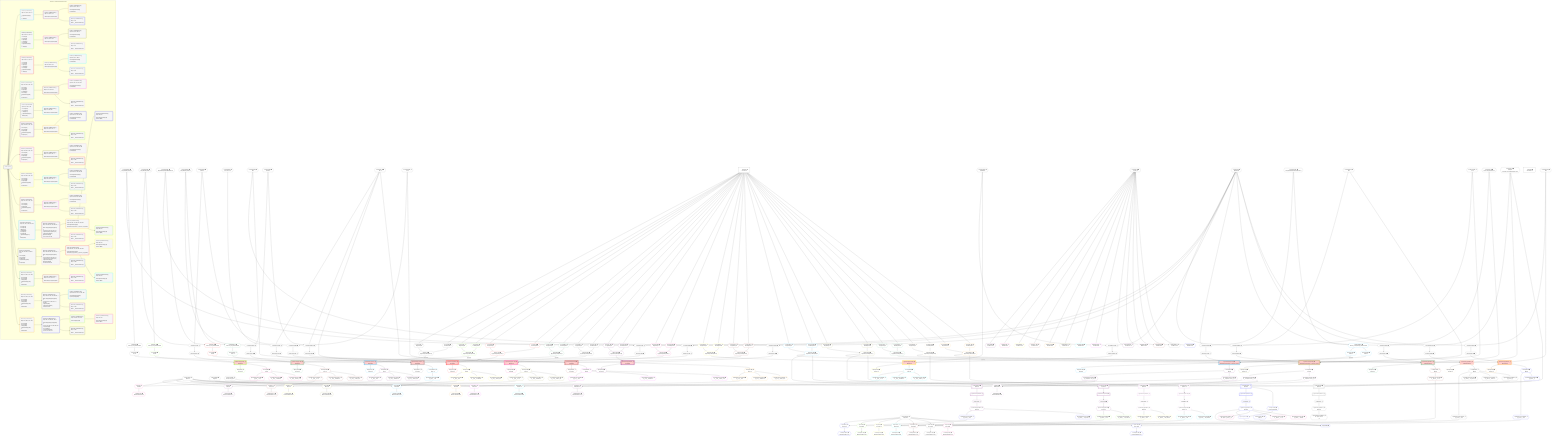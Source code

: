 %%{init: {'themeVariables': { 'fontSize': '12px'}}}%%
graph TD
    classDef path fill:#eee,stroke:#000,color:#000
    classDef plan fill:#fff,stroke-width:1px,color:#000
    classDef itemplan fill:#fff,stroke-width:2px,color:#000
    classDef unbatchedplan fill:#dff,stroke-width:1px,color:#000
    classDef sideeffectplan fill:#fcc,stroke-width:2px,color:#000
    classDef bucket fill:#f6f6f6,color:#000,stroke-width:2px,text-align:left


    %% plan dependencies
    __InputObject288{{"__InputObject[288∈0] ➊"}}:::plan
    Constant7{{"Constant[7∈0] ➊<br />ᐸundefinedᐳ"}}:::plan
    Constant442{{"Constant[442∈0] ➊<br />ᐸ2ᐳ"}}:::plan
    Constant443{{"Constant[443∈0] ➊<br />ᐸ3ᐳ"}}:::plan
    Constant7 & Constant442 & Constant443 --> __InputObject288
    __InputObject6{{"__InputObject[6∈0] ➊"}}:::plan
    Constant430{{"Constant[430∈0] ➊<br />ᐸ'WyJwb3N0cyIsMV0='ᐳ"}}:::plan
    Constant7 & Constant430 --> __InputObject6
    Object15{{"Object[15∈0] ➊<br />ᐸ{pgSettings,withPgClient}ᐳ"}}:::plan
    Access13{{"Access[13∈0] ➊<br />ᐸ2.pgSettingsᐳ"}}:::plan
    Access14{{"Access[14∈0] ➊<br />ᐸ2.withPgClientᐳ"}}:::plan
    Access13 & Access14 --> Object15
    __InputObject34{{"__InputObject[34∈0] ➊"}}:::plan
    Constant431{{"Constant[431∈0] ➊<br />ᐸ'hello'ᐳ"}}:::plan
    Constant432{{"Constant[432∈0] ➊<br />ᐸ'WyJwb3N0cyIsMl0='ᐳ"}}:::plan
    Constant431 & Constant432 --> __InputObject34
    __InputObject62{{"__InputObject[62∈0] ➊"}}:::plan
    Constant433{{"Constant[433∈0] ➊<br />ᐸ'WyJwb3N0cyIsMjAwMDAwMF0='ᐳ"}}:::plan
    Constant7 & Constant433 --> __InputObject62
    __InputObject90{{"__InputObject[90∈0] ➊"}}:::plan
    Constant434{{"Constant[434∈0] ➊<br />ᐸ'world'ᐳ"}}:::plan
    Constant435{{"Constant[435∈0] ➊<br />ᐸ'WyJwb3N0cyIsM10='ᐳ"}}:::plan
    Constant434 & Constant435 --> __InputObject90
    __InputObject118{{"__InputObject[118∈0] ➊"}}:::plan
    Constant436{{"Constant[436∈0] ➊<br />ᐸ'throw error'ᐳ"}}:::plan
    Constant437{{"Constant[437∈0] ➊<br />ᐸ11ᐳ"}}:::plan
    Constant436 & Constant437 --> __InputObject118
    __InputObject133{{"__InputObject[133∈0] ➊"}}:::plan
    Constant438{{"Constant[438∈0] ➊<br />ᐸ6ᐳ"}}:::plan
    Constant7 & Constant438 --> __InputObject133
    __InputObject158{{"__InputObject[158∈0] ➊"}}:::plan
    Constant439{{"Constant[439∈0] ➊<br />ᐸ9ᐳ"}}:::plan
    Constant431 & Constant439 --> __InputObject158
    __InputObject183{{"__InputObject[183∈0] ➊"}}:::plan
    Constant440{{"Constant[440∈0] ➊<br />ᐸ2000000ᐳ"}}:::plan
    Constant7 & Constant440 --> __InputObject183
    __InputObject208{{"__InputObject[208∈0] ➊"}}:::plan
    Constant434 & Constant437 --> __InputObject208
    __InputObject233{{"__InputObject[233∈0] ➊"}}:::plan
    Constant441{{"Constant[441∈0] ➊<br />ᐸ'WyJjb21wb3VuZF9rZXlzIiw0LDNd'ᐳ"}}:::plan
    Constant7 & Constant441 --> __InputObject233
    __InputObject339{{"__InputObject[339∈0] ➊"}}:::plan
    Constant444{{"Constant[444∈0] ➊<br />ᐸ'budd.deey@email.com'ᐳ"}}:::plan
    Constant7 & Constant444 --> __InputObject339
    __InputObject356{{"__InputObject[356∈0] ➊"}}:::plan
    Constant445{{"Constant[445∈0] ➊<br />ᐸ'graphile-build.issue.27.exists@example.com'ᐳ"}}:::plan
    Constant7 & Constant445 --> __InputObject356
    __InputObject392{{"__InputObject[392∈0] ➊"}}:::plan
    Constant446{{"Constant[446∈0] ➊<br />ᐸ1ᐳ"}}:::plan
    Constant7 & Constant446 --> __InputObject392
    Lambda9{{"Lambda[9∈0] ➊<br />ᐸdecode_Post_base64JSONᐳ"}}:::plan
    Constant430 --> Lambda9
    Access10{{"Access[10∈0] ➊<br />ᐸ9.1ᐳ"}}:::plan
    Lambda9 --> Access10
    __Value2["__Value[2∈0] ➊<br />ᐸcontextᐳ"]:::plan
    __Value2 --> Access13
    __Value2 --> Access14
    ApplyInput16{{"ApplyInput[16∈0] ➊"}}:::plan
    __InputObject6 --> ApplyInput16
    ApplyInput44{{"ApplyInput[44∈0] ➊"}}:::plan
    __InputObject34 --> ApplyInput44
    ApplyInput72{{"ApplyInput[72∈0] ➊"}}:::plan
    __InputObject62 --> ApplyInput72
    ApplyInput100{{"ApplyInput[100∈0] ➊"}}:::plan
    __InputObject90 --> ApplyInput100
    ApplyInput125{{"ApplyInput[125∈0] ➊"}}:::plan
    __InputObject118 --> ApplyInput125
    ApplyInput140{{"ApplyInput[140∈0] ➊"}}:::plan
    __InputObject133 --> ApplyInput140
    ApplyInput165{{"ApplyInput[165∈0] ➊"}}:::plan
    __InputObject158 --> ApplyInput165
    ApplyInput190{{"ApplyInput[190∈0] ➊"}}:::plan
    __InputObject183 --> ApplyInput190
    ApplyInput215{{"ApplyInput[215∈0] ➊"}}:::plan
    __InputObject208 --> ApplyInput215
    ApplyInput245{{"ApplyInput[245∈0] ➊"}}:::plan
    __InputObject233 --> ApplyInput245
    ApplyInput296{{"ApplyInput[296∈0] ➊"}}:::plan
    __InputObject288 --> ApplyInput296
    ApplyInput346{{"ApplyInput[346∈0] ➊"}}:::plan
    __InputObject339 --> ApplyInput346
    ApplyInput363{{"ApplyInput[363∈0] ➊"}}:::plan
    __InputObject356 --> ApplyInput363
    ApplyInput399{{"ApplyInput[399∈0] ➊"}}:::plan
    __InputObject392 --> ApplyInput399
    __Value4["__Value[4∈0] ➊<br />ᐸrootValueᐳ"]:::plan
    Constant19{{"Constant[19∈0] ➊<br />ᐸ'posts'ᐳ"}}:::plan
    Constant32{{"Constant[32∈0] ➊<br />ᐸ'query'ᐳ"}}:::plan
    Constant128{{"Constant[128∈0] ➊<br />ᐸ'types'ᐳ"}}:::plan
    Constant248{{"Constant[248∈0] ➊<br />ᐸ'compound_keys'ᐳ"}}:::plan
    Constant270{{"Constant[270∈0] ➊<br />ᐸ'people'ᐳ"}}:::plan
    PgDeleteSingle12[["PgDeleteSingle[12∈1] ➊<br />ᐸpost(id)ᐳ"]]:::sideeffectplan
    Object15 -->|rejectNull| PgDeleteSingle12
    Access10 & ApplyInput16 --> PgDeleteSingle12
    Object17{{"Object[17∈1] ➊<br />ᐸ{result}ᐳ"}}:::plan
    PgDeleteSingle12 --> Object17
    List22{{"List[22∈2] ➊<br />ᐸ19,20ᐳ"}}:::plan
    PgClassExpression20{{"PgClassExpression[20∈2] ➊<br />ᐸ__post__.”id”ᐳ"}}:::plan
    Constant19 & PgClassExpression20 --> List22
    Access21{{"Access[21∈2] ➊<br />ᐸ12.tᐳ"}}:::plan
    Access21 --> PgClassExpression20
    PgDeleteSingle12 --> Access21
    Lambda23{{"Lambda[23∈2] ➊<br />ᐸbase64JSONEncodeᐳ"}}:::plan
    List22 --> Lambda23
    PgClassExpression30{{"PgClassExpression[30∈2] ➊<br />ᐸ__post__.”headline”ᐳ"}}:::plan
    Access21 --> PgClassExpression30
    PgClassExpression31{{"PgClassExpression[31∈2] ➊<br />ᐸ__post__.”author_id”ᐳ"}}:::plan
    Access21 --> PgClassExpression31
    Lambda33{{"Lambda[33∈2] ➊<br />ᐸrawEncodeᐳ"}}:::plan
    Constant32 --> Lambda33
    PgDeleteSingle40[["PgDeleteSingle[40∈5] ➊<br />ᐸpost(id)ᐳ"]]:::sideeffectplan
    Object43{{"Object[43∈5] ➊<br />ᐸ{pgSettings,withPgClient}ᐳ"}}:::plan
    Access38{{"Access[38∈5] ➊<br />ᐸ37.1ᐳ"}}:::plan
    Object43 -->|rejectNull| PgDeleteSingle40
    Access38 & ApplyInput44 --> PgDeleteSingle40
    Access41{{"Access[41∈5] ➊<br />ᐸ2.pgSettingsᐳ"}}:::plan
    Access42{{"Access[42∈5] ➊<br />ᐸ2.withPgClientᐳ"}}:::plan
    Access41 & Access42 --> Object43
    Lambda37{{"Lambda[37∈5] ➊<br />ᐸdecode_Post_base64JSONᐳ"}}:::plan
    Constant432 --> Lambda37
    Lambda37 --> Access38
    __Value2 --> Access41
    __Value2 --> Access42
    Object45{{"Object[45∈5] ➊<br />ᐸ{result}ᐳ"}}:::plan
    PgDeleteSingle40 --> Object45
    List50{{"List[50∈6] ➊<br />ᐸ19,48ᐳ"}}:::plan
    PgClassExpression48{{"PgClassExpression[48∈6] ➊<br />ᐸ__post__.”id”ᐳ"}}:::plan
    Constant19 & PgClassExpression48 --> List50
    Access49{{"Access[49∈6] ➊<br />ᐸ40.tᐳ"}}:::plan
    Access49 --> PgClassExpression48
    PgDeleteSingle40 --> Access49
    Lambda51{{"Lambda[51∈6] ➊<br />ᐸbase64JSONEncodeᐳ"}}:::plan
    List50 --> Lambda51
    PgClassExpression58{{"PgClassExpression[58∈6] ➊<br />ᐸ__post__.”headline”ᐳ"}}:::plan
    Access49 --> PgClassExpression58
    PgClassExpression59{{"PgClassExpression[59∈6] ➊<br />ᐸ__post__.”author_id”ᐳ"}}:::plan
    Access49 --> PgClassExpression59
    Lambda61{{"Lambda[61∈6] ➊<br />ᐸrawEncodeᐳ"}}:::plan
    Constant32 --> Lambda61
    PgDeleteSingle68[["PgDeleteSingle[68∈9] ➊<br />ᐸpost(id)ᐳ"]]:::sideeffectplan
    Object71{{"Object[71∈9] ➊<br />ᐸ{pgSettings,withPgClient}ᐳ"}}:::plan
    Access66{{"Access[66∈9] ➊<br />ᐸ65.1ᐳ"}}:::plan
    Object71 -->|rejectNull| PgDeleteSingle68
    Access66 & ApplyInput72 --> PgDeleteSingle68
    Access69{{"Access[69∈9] ➊<br />ᐸ2.pgSettingsᐳ"}}:::plan
    Access70{{"Access[70∈9] ➊<br />ᐸ2.withPgClientᐳ"}}:::plan
    Access69 & Access70 --> Object71
    Lambda65{{"Lambda[65∈9] ➊<br />ᐸdecode_Post_base64JSONᐳ"}}:::plan
    Constant433 --> Lambda65
    Lambda65 --> Access66
    __Value2 --> Access69
    __Value2 --> Access70
    Object73{{"Object[73∈9] ➊<br />ᐸ{result}ᐳ"}}:::plan
    PgDeleteSingle68 --> Object73
    List78{{"List[78∈10] ➊<br />ᐸ19,76ᐳ"}}:::plan
    PgClassExpression76{{"PgClassExpression[76∈10] ➊<br />ᐸ__post__.”id”ᐳ"}}:::plan
    Constant19 & PgClassExpression76 --> List78
    Access77{{"Access[77∈10] ➊<br />ᐸ68.tᐳ"}}:::plan
    Access77 --> PgClassExpression76
    PgDeleteSingle68 --> Access77
    Lambda79{{"Lambda[79∈10] ➊<br />ᐸbase64JSONEncodeᐳ"}}:::plan
    List78 --> Lambda79
    PgClassExpression86{{"PgClassExpression[86∈10] ➊<br />ᐸ__post__.”headline”ᐳ"}}:::plan
    Access77 --> PgClassExpression86
    PgClassExpression87{{"PgClassExpression[87∈10] ➊<br />ᐸ__post__.”author_id”ᐳ"}}:::plan
    Access77 --> PgClassExpression87
    Lambda89{{"Lambda[89∈10] ➊<br />ᐸrawEncodeᐳ"}}:::plan
    Constant32 --> Lambda89
    PgDeleteSingle96[["PgDeleteSingle[96∈13] ➊<br />ᐸpost(id)ᐳ"]]:::sideeffectplan
    Object99{{"Object[99∈13] ➊<br />ᐸ{pgSettings,withPgClient}ᐳ"}}:::plan
    Access94{{"Access[94∈13] ➊<br />ᐸ93.1ᐳ"}}:::plan
    Object99 -->|rejectNull| PgDeleteSingle96
    Access94 & ApplyInput100 --> PgDeleteSingle96
    Access97{{"Access[97∈13] ➊<br />ᐸ2.pgSettingsᐳ"}}:::plan
    Access98{{"Access[98∈13] ➊<br />ᐸ2.withPgClientᐳ"}}:::plan
    Access97 & Access98 --> Object99
    Lambda93{{"Lambda[93∈13] ➊<br />ᐸdecode_Post_base64JSONᐳ"}}:::plan
    Constant435 --> Lambda93
    Lambda93 --> Access94
    __Value2 --> Access97
    __Value2 --> Access98
    Object101{{"Object[101∈13] ➊<br />ᐸ{result}ᐳ"}}:::plan
    PgDeleteSingle96 --> Object101
    List106{{"List[106∈14] ➊<br />ᐸ19,104ᐳ"}}:::plan
    PgClassExpression104{{"PgClassExpression[104∈14] ➊<br />ᐸ__post__.”id”ᐳ"}}:::plan
    Constant19 & PgClassExpression104 --> List106
    Access105{{"Access[105∈14] ➊<br />ᐸ96.tᐳ"}}:::plan
    Access105 --> PgClassExpression104
    PgDeleteSingle96 --> Access105
    Lambda107{{"Lambda[107∈14] ➊<br />ᐸbase64JSONEncodeᐳ"}}:::plan
    List106 --> Lambda107
    PgClassExpression114{{"PgClassExpression[114∈14] ➊<br />ᐸ__post__.”headline”ᐳ"}}:::plan
    Access105 --> PgClassExpression114
    PgClassExpression115{{"PgClassExpression[115∈14] ➊<br />ᐸ__post__.”author_id”ᐳ"}}:::plan
    Access105 --> PgClassExpression115
    Lambda117{{"Lambda[117∈14] ➊<br />ᐸrawEncodeᐳ"}}:::plan
    Constant32 --> Lambda117
    PgDeleteSingle121[["PgDeleteSingle[121∈17] ➊<br />ᐸtypes(id)ᐳ"]]:::sideeffectplan
    Object124{{"Object[124∈17] ➊<br />ᐸ{pgSettings,withPgClient}ᐳ"}}:::plan
    Object124 & Constant437 & ApplyInput125 --> PgDeleteSingle121
    Access122{{"Access[122∈17] ➊<br />ᐸ2.pgSettingsᐳ"}}:::plan
    Access123{{"Access[123∈17] ➊<br />ᐸ2.withPgClientᐳ"}}:::plan
    Access122 & Access123 --> Object124
    __Value2 --> Access122
    __Value2 --> Access123
    Object126{{"Object[126∈17] ➊<br />ᐸ{result}ᐳ"}}:::plan
    PgDeleteSingle121 --> Object126
    List131{{"List[131∈18] ➊<br />ᐸ128,129ᐳ"}}:::plan
    PgClassExpression129{{"PgClassExpression[129∈18] ➊<br />ᐸ__types__.”id”ᐳ"}}:::plan
    Constant128 & PgClassExpression129 --> List131
    Access130{{"Access[130∈18] ➊<br />ᐸ121.tᐳ"}}:::plan
    Access130 --> PgClassExpression129
    PgDeleteSingle121 --> Access130
    Lambda132{{"Lambda[132∈18] ➊<br />ᐸbase64JSONEncodeᐳ"}}:::plan
    List131 --> Lambda132
    PgDeleteSingle136[["PgDeleteSingle[136∈19] ➊<br />ᐸpost(id)ᐳ"]]:::sideeffectplan
    Object139{{"Object[139∈19] ➊<br />ᐸ{pgSettings,withPgClient}ᐳ"}}:::plan
    Object139 & Constant438 & ApplyInput140 --> PgDeleteSingle136
    Access137{{"Access[137∈19] ➊<br />ᐸ2.pgSettingsᐳ"}}:::plan
    Access138{{"Access[138∈19] ➊<br />ᐸ2.withPgClientᐳ"}}:::plan
    Access137 & Access138 --> Object139
    __Value2 --> Access137
    __Value2 --> Access138
    Object141{{"Object[141∈19] ➊<br />ᐸ{result}ᐳ"}}:::plan
    PgDeleteSingle136 --> Object141
    List146{{"List[146∈20] ➊<br />ᐸ19,144ᐳ"}}:::plan
    PgClassExpression144{{"PgClassExpression[144∈20] ➊<br />ᐸ__post__.”id”ᐳ"}}:::plan
    Constant19 & PgClassExpression144 --> List146
    Access145{{"Access[145∈20] ➊<br />ᐸ136.tᐳ"}}:::plan
    Access145 --> PgClassExpression144
    PgDeleteSingle136 --> Access145
    Lambda147{{"Lambda[147∈20] ➊<br />ᐸbase64JSONEncodeᐳ"}}:::plan
    List146 --> Lambda147
    PgClassExpression154{{"PgClassExpression[154∈20] ➊<br />ᐸ__post__.”headline”ᐳ"}}:::plan
    Access145 --> PgClassExpression154
    PgClassExpression155{{"PgClassExpression[155∈20] ➊<br />ᐸ__post__.”author_id”ᐳ"}}:::plan
    Access145 --> PgClassExpression155
    Lambda157{{"Lambda[157∈20] ➊<br />ᐸrawEncodeᐳ"}}:::plan
    Constant32 --> Lambda157
    PgDeleteSingle161[["PgDeleteSingle[161∈23] ➊<br />ᐸpost(id)ᐳ"]]:::sideeffectplan
    Object164{{"Object[164∈23] ➊<br />ᐸ{pgSettings,withPgClient}ᐳ"}}:::plan
    Object164 & Constant439 & ApplyInput165 --> PgDeleteSingle161
    Access162{{"Access[162∈23] ➊<br />ᐸ2.pgSettingsᐳ"}}:::plan
    Access163{{"Access[163∈23] ➊<br />ᐸ2.withPgClientᐳ"}}:::plan
    Access162 & Access163 --> Object164
    __Value2 --> Access162
    __Value2 --> Access163
    Object166{{"Object[166∈23] ➊<br />ᐸ{result}ᐳ"}}:::plan
    PgDeleteSingle161 --> Object166
    List171{{"List[171∈24] ➊<br />ᐸ19,169ᐳ"}}:::plan
    PgClassExpression169{{"PgClassExpression[169∈24] ➊<br />ᐸ__post__.”id”ᐳ"}}:::plan
    Constant19 & PgClassExpression169 --> List171
    Access170{{"Access[170∈24] ➊<br />ᐸ161.tᐳ"}}:::plan
    Access170 --> PgClassExpression169
    PgDeleteSingle161 --> Access170
    Lambda172{{"Lambda[172∈24] ➊<br />ᐸbase64JSONEncodeᐳ"}}:::plan
    List171 --> Lambda172
    PgClassExpression179{{"PgClassExpression[179∈24] ➊<br />ᐸ__post__.”headline”ᐳ"}}:::plan
    Access170 --> PgClassExpression179
    PgClassExpression180{{"PgClassExpression[180∈24] ➊<br />ᐸ__post__.”author_id”ᐳ"}}:::plan
    Access170 --> PgClassExpression180
    Lambda182{{"Lambda[182∈24] ➊<br />ᐸrawEncodeᐳ"}}:::plan
    Constant32 --> Lambda182
    PgDeleteSingle186[["PgDeleteSingle[186∈27] ➊<br />ᐸpost(id)ᐳ"]]:::sideeffectplan
    Object189{{"Object[189∈27] ➊<br />ᐸ{pgSettings,withPgClient}ᐳ"}}:::plan
    Object189 & Constant440 & ApplyInput190 --> PgDeleteSingle186
    Access187{{"Access[187∈27] ➊<br />ᐸ2.pgSettingsᐳ"}}:::plan
    Access188{{"Access[188∈27] ➊<br />ᐸ2.withPgClientᐳ"}}:::plan
    Access187 & Access188 --> Object189
    __Value2 --> Access187
    __Value2 --> Access188
    Object191{{"Object[191∈27] ➊<br />ᐸ{result}ᐳ"}}:::plan
    PgDeleteSingle186 --> Object191
    List196{{"List[196∈28] ➊<br />ᐸ19,194ᐳ"}}:::plan
    PgClassExpression194{{"PgClassExpression[194∈28] ➊<br />ᐸ__post__.”id”ᐳ"}}:::plan
    Constant19 & PgClassExpression194 --> List196
    Access195{{"Access[195∈28] ➊<br />ᐸ186.tᐳ"}}:::plan
    Access195 --> PgClassExpression194
    PgDeleteSingle186 --> Access195
    Lambda197{{"Lambda[197∈28] ➊<br />ᐸbase64JSONEncodeᐳ"}}:::plan
    List196 --> Lambda197
    PgClassExpression204{{"PgClassExpression[204∈28] ➊<br />ᐸ__post__.”headline”ᐳ"}}:::plan
    Access195 --> PgClassExpression204
    PgClassExpression205{{"PgClassExpression[205∈28] ➊<br />ᐸ__post__.”author_id”ᐳ"}}:::plan
    Access195 --> PgClassExpression205
    Lambda207{{"Lambda[207∈28] ➊<br />ᐸrawEncodeᐳ"}}:::plan
    Constant32 --> Lambda207
    PgDeleteSingle211[["PgDeleteSingle[211∈31] ➊<br />ᐸpost(id)ᐳ"]]:::sideeffectplan
    Object214{{"Object[214∈31] ➊<br />ᐸ{pgSettings,withPgClient}ᐳ"}}:::plan
    Object214 & Constant437 & ApplyInput215 --> PgDeleteSingle211
    Access212{{"Access[212∈31] ➊<br />ᐸ2.pgSettingsᐳ"}}:::plan
    Access213{{"Access[213∈31] ➊<br />ᐸ2.withPgClientᐳ"}}:::plan
    Access212 & Access213 --> Object214
    __Value2 --> Access212
    __Value2 --> Access213
    Object216{{"Object[216∈31] ➊<br />ᐸ{result}ᐳ"}}:::plan
    PgDeleteSingle211 --> Object216
    List221{{"List[221∈32] ➊<br />ᐸ19,219ᐳ"}}:::plan
    PgClassExpression219{{"PgClassExpression[219∈32] ➊<br />ᐸ__post__.”id”ᐳ"}}:::plan
    Constant19 & PgClassExpression219 --> List221
    Access220{{"Access[220∈32] ➊<br />ᐸ211.tᐳ"}}:::plan
    Access220 --> PgClassExpression219
    PgDeleteSingle211 --> Access220
    Lambda222{{"Lambda[222∈32] ➊<br />ᐸbase64JSONEncodeᐳ"}}:::plan
    List221 --> Lambda222
    PgClassExpression229{{"PgClassExpression[229∈32] ➊<br />ᐸ__post__.”headline”ᐳ"}}:::plan
    Access220 --> PgClassExpression229
    PgClassExpression230{{"PgClassExpression[230∈32] ➊<br />ᐸ__post__.”author_id”ᐳ"}}:::plan
    Access220 --> PgClassExpression230
    Lambda232{{"Lambda[232∈32] ➊<br />ᐸrawEncodeᐳ"}}:::plan
    Constant32 --> Lambda232
    PgDeleteSingle241[["PgDeleteSingle[241∈35] ➊<br />ᐸcompound_key(person_id_1,person_id_2)ᐳ"]]:::sideeffectplan
    Object244{{"Object[244∈35] ➊<br />ᐸ{pgSettings,withPgClient}ᐳ"}}:::plan
    Access237{{"Access[237∈35] ➊<br />ᐸ236.1ᐳ"}}:::plan
    Access239{{"Access[239∈35] ➊<br />ᐸ236.2ᐳ"}}:::plan
    Object244 -->|rejectNull| PgDeleteSingle241
    Access237 -->|rejectNull| PgDeleteSingle241
    Access239 & ApplyInput245 --> PgDeleteSingle241
    Access242{{"Access[242∈35] ➊<br />ᐸ2.pgSettingsᐳ"}}:::plan
    Access243{{"Access[243∈35] ➊<br />ᐸ2.withPgClientᐳ"}}:::plan
    Access242 & Access243 --> Object244
    Lambda236{{"Lambda[236∈35] ➊<br />ᐸdecode_CompoundKey_base64JSONᐳ"}}:::plan
    Constant441 --> Lambda236
    Lambda236 --> Access237
    Lambda236 --> Access239
    __Value2 --> Access242
    __Value2 --> Access243
    Object246{{"Object[246∈35] ➊<br />ᐸ{result}ᐳ"}}:::plan
    PgDeleteSingle241 --> Object246
    List252{{"List[252∈36] ➊<br />ᐸ248,249,251ᐳ"}}:::plan
    PgClassExpression249{{"PgClassExpression[249∈36] ➊<br />ᐸ__compound...rson_id_1”ᐳ"}}:::plan
    PgClassExpression251{{"PgClassExpression[251∈36] ➊<br />ᐸ__compound...rson_id_2”ᐳ"}}:::plan
    Constant248 & PgClassExpression249 & PgClassExpression251 --> List252
    PgSelect263[["PgSelect[263∈36] ➊<br />ᐸpersonᐳ"]]:::plan
    Object244 & PgClassExpression249 --> PgSelect263
    PgSelect276[["PgSelect[276∈36] ➊<br />ᐸpersonᐳ"]]:::plan
    Object244 & PgClassExpression251 --> PgSelect276
    Access250{{"Access[250∈36] ➊<br />ᐸ241.tᐳ"}}:::plan
    Access250 --> PgClassExpression249
    PgDeleteSingle241 --> Access250
    Access250 --> PgClassExpression251
    Lambda253{{"Lambda[253∈36] ➊<br />ᐸbase64JSONEncodeᐳ"}}:::plan
    List252 --> Lambda253
    First267{{"First[267∈36] ➊"}}:::plan
    PgSelectRows268[["PgSelectRows[268∈36] ➊"]]:::plan
    PgSelectRows268 --> First267
    PgSelect263 --> PgSelectRows268
    PgSelectSingle269{{"PgSelectSingle[269∈36] ➊<br />ᐸpersonᐳ"}}:::plan
    First267 --> PgSelectSingle269
    First278{{"First[278∈36] ➊"}}:::plan
    PgSelectRows279[["PgSelectRows[279∈36] ➊"]]:::plan
    PgSelectRows279 --> First278
    PgSelect276 --> PgSelectRows279
    PgSelectSingle280{{"PgSelectSingle[280∈36] ➊<br />ᐸpersonᐳ"}}:::plan
    First278 --> PgSelectSingle280
    Lambda287{{"Lambda[287∈36] ➊<br />ᐸrawEncodeᐳ"}}:::plan
    Constant32 --> Lambda287
    List272{{"List[272∈38] ➊<br />ᐸ270,271ᐳ"}}:::plan
    PgClassExpression271{{"PgClassExpression[271∈38] ➊<br />ᐸ__person__.”id”ᐳ"}}:::plan
    Constant270 & PgClassExpression271 --> List272
    PgSelectSingle269 --> PgClassExpression271
    Lambda273{{"Lambda[273∈38] ➊<br />ᐸbase64JSONEncodeᐳ"}}:::plan
    List272 --> Lambda273
    PgClassExpression274{{"PgClassExpression[274∈38] ➊<br />ᐸ__person__...full_name”ᐳ"}}:::plan
    PgSelectSingle269 --> PgClassExpression274
    List283{{"List[283∈39] ➊<br />ᐸ270,282ᐳ"}}:::plan
    PgClassExpression282{{"PgClassExpression[282∈39] ➊<br />ᐸ__person__.”id”ᐳ"}}:::plan
    Constant270 & PgClassExpression282 --> List283
    PgSelectSingle280 --> PgClassExpression282
    Lambda284{{"Lambda[284∈39] ➊<br />ᐸbase64JSONEncodeᐳ"}}:::plan
    List283 --> Lambda284
    PgClassExpression285{{"PgClassExpression[285∈39] ➊<br />ᐸ__person__...full_name”ᐳ"}}:::plan
    PgSelectSingle280 --> PgClassExpression285
    PgDeleteSingle292[["PgDeleteSingle[292∈41] ➊<br />ᐸcompound_key(person_id_1,person_id_2)ᐳ"]]:::sideeffectplan
    Object295{{"Object[295∈41] ➊<br />ᐸ{pgSettings,withPgClient}ᐳ"}}:::plan
    Object295 & Constant442 & Constant443 & ApplyInput296 --> PgDeleteSingle292
    Access293{{"Access[293∈41] ➊<br />ᐸ2.pgSettingsᐳ"}}:::plan
    Access294{{"Access[294∈41] ➊<br />ᐸ2.withPgClientᐳ"}}:::plan
    Access293 & Access294 --> Object295
    __Value2 --> Access293
    __Value2 --> Access294
    Object297{{"Object[297∈41] ➊<br />ᐸ{result}ᐳ"}}:::plan
    PgDeleteSingle292 --> Object297
    List303{{"List[303∈42] ➊<br />ᐸ248,300,302ᐳ"}}:::plan
    PgClassExpression300{{"PgClassExpression[300∈42] ➊<br />ᐸ__compound...rson_id_1”ᐳ"}}:::plan
    PgClassExpression302{{"PgClassExpression[302∈42] ➊<br />ᐸ__compound...rson_id_2”ᐳ"}}:::plan
    Constant248 & PgClassExpression300 & PgClassExpression302 --> List303
    PgSelect314[["PgSelect[314∈42] ➊<br />ᐸpersonᐳ"]]:::plan
    Object295 & PgClassExpression300 --> PgSelect314
    PgSelect327[["PgSelect[327∈42] ➊<br />ᐸpersonᐳ"]]:::plan
    Object295 & PgClassExpression302 --> PgSelect327
    Access301{{"Access[301∈42] ➊<br />ᐸ292.tᐳ"}}:::plan
    Access301 --> PgClassExpression300
    PgDeleteSingle292 --> Access301
    Access301 --> PgClassExpression302
    Lambda304{{"Lambda[304∈42] ➊<br />ᐸbase64JSONEncodeᐳ"}}:::plan
    List303 --> Lambda304
    First318{{"First[318∈42] ➊"}}:::plan
    PgSelectRows319[["PgSelectRows[319∈42] ➊"]]:::plan
    PgSelectRows319 --> First318
    PgSelect314 --> PgSelectRows319
    PgSelectSingle320{{"PgSelectSingle[320∈42] ➊<br />ᐸpersonᐳ"}}:::plan
    First318 --> PgSelectSingle320
    First329{{"First[329∈42] ➊"}}:::plan
    PgSelectRows330[["PgSelectRows[330∈42] ➊"]]:::plan
    PgSelectRows330 --> First329
    PgSelect327 --> PgSelectRows330
    PgSelectSingle331{{"PgSelectSingle[331∈42] ➊<br />ᐸpersonᐳ"}}:::plan
    First329 --> PgSelectSingle331
    Lambda338{{"Lambda[338∈42] ➊<br />ᐸrawEncodeᐳ"}}:::plan
    Constant32 --> Lambda338
    List323{{"List[323∈44] ➊<br />ᐸ270,322ᐳ"}}:::plan
    PgClassExpression322{{"PgClassExpression[322∈44] ➊<br />ᐸ__person__.”id”ᐳ"}}:::plan
    Constant270 & PgClassExpression322 --> List323
    PgSelectSingle320 --> PgClassExpression322
    Lambda324{{"Lambda[324∈44] ➊<br />ᐸbase64JSONEncodeᐳ"}}:::plan
    List323 --> Lambda324
    PgClassExpression325{{"PgClassExpression[325∈44] ➊<br />ᐸ__person__...full_name”ᐳ"}}:::plan
    PgSelectSingle320 --> PgClassExpression325
    List334{{"List[334∈45] ➊<br />ᐸ270,333ᐳ"}}:::plan
    PgClassExpression333{{"PgClassExpression[333∈45] ➊<br />ᐸ__person__.”id”ᐳ"}}:::plan
    Constant270 & PgClassExpression333 --> List334
    PgSelectSingle331 --> PgClassExpression333
    Lambda335{{"Lambda[335∈45] ➊<br />ᐸbase64JSONEncodeᐳ"}}:::plan
    List334 --> Lambda335
    PgClassExpression336{{"PgClassExpression[336∈45] ➊<br />ᐸ__person__...full_name”ᐳ"}}:::plan
    PgSelectSingle331 --> PgClassExpression336
    PgDeleteSingle342[["PgDeleteSingle[342∈47] ➊<br />ᐸperson(email)ᐳ"]]:::sideeffectplan
    Object345{{"Object[345∈47] ➊<br />ᐸ{pgSettings,withPgClient}ᐳ"}}:::plan
    Object345 & Constant444 & ApplyInput346 --> PgDeleteSingle342
    Access343{{"Access[343∈47] ➊<br />ᐸ2.pgSettingsᐳ"}}:::plan
    Access344{{"Access[344∈47] ➊<br />ᐸ2.withPgClientᐳ"}}:::plan
    Access343 & Access344 --> Object345
    __Value2 --> Access343
    __Value2 --> Access344
    Object347{{"Object[347∈47] ➊<br />ᐸ{result}ᐳ"}}:::plan
    PgDeleteSingle342 --> Object347
    List352{{"List[352∈48] ➊<br />ᐸ270,350ᐳ"}}:::plan
    PgClassExpression350{{"PgClassExpression[350∈48] ➊<br />ᐸ__person__.”id”ᐳ"}}:::plan
    Constant270 & PgClassExpression350 --> List352
    Access351{{"Access[351∈48] ➊<br />ᐸ342.tᐳ"}}:::plan
    Access351 --> PgClassExpression350
    PgDeleteSingle342 --> Access351
    Lambda353{{"Lambda[353∈48] ➊<br />ᐸbase64JSONEncodeᐳ"}}:::plan
    List352 --> Lambda353
    Lambda355{{"Lambda[355∈48] ➊<br />ᐸrawEncodeᐳ"}}:::plan
    Constant32 --> Lambda355
    PgDeleteSingle359[["PgDeleteSingle[359∈50] ➊<br />ᐸperson(email)ᐳ"]]:::sideeffectplan
    Object362{{"Object[362∈50] ➊<br />ᐸ{pgSettings,withPgClient}ᐳ"}}:::plan
    Object362 & Constant445 & ApplyInput363 --> PgDeleteSingle359
    Access360{{"Access[360∈50] ➊<br />ᐸ2.pgSettingsᐳ"}}:::plan
    Access361{{"Access[361∈50] ➊<br />ᐸ2.withPgClientᐳ"}}:::plan
    Access360 & Access361 --> Object362
    __Value2 --> Access360
    __Value2 --> Access361
    Object364{{"Object[364∈50] ➊<br />ᐸ{result}ᐳ"}}:::plan
    PgDeleteSingle359 --> Object364
    PgSelect381[["PgSelect[381∈51] ➊<br />ᐸpersonᐳ"]]:::plan
    PgClassExpression380{{"PgClassExpression[380∈51] ➊<br />ᐸ__person__ᐳ"}}:::plan
    Object362 & PgClassExpression380 & Constant445 --> PgSelect381
    List369{{"List[369∈51] ➊<br />ᐸ270,367ᐳ"}}:::plan
    PgClassExpression367{{"PgClassExpression[367∈51] ➊<br />ᐸ__person__.”id”ᐳ"}}:::plan
    Constant270 & PgClassExpression367 --> List369
    Access368{{"Access[368∈51] ➊<br />ᐸ359.tᐳ"}}:::plan
    Access368 --> PgClassExpression367
    PgDeleteSingle359 --> Access368
    Lambda370{{"Lambda[370∈51] ➊<br />ᐸbase64JSONEncodeᐳ"}}:::plan
    List369 --> Lambda370
    PgClassExpression377{{"PgClassExpression[377∈51] ➊<br />ᐸ__person__...full_name”ᐳ"}}:::plan
    Access368 --> PgClassExpression377
    PgClassExpression378{{"PgClassExpression[378∈51] ➊<br />ᐸ__person__.”email”ᐳ"}}:::plan
    Access368 --> PgClassExpression378
    Access368 --> PgClassExpression380
    First385{{"First[385∈51] ➊"}}:::plan
    PgSelectRows386[["PgSelectRows[386∈51] ➊"]]:::plan
    PgSelectRows386 --> First385
    PgSelect381 --> PgSelectRows386
    PgSelectSingle387{{"PgSelectSingle[387∈51] ➊<br />ᐸpersonᐳ"}}:::plan
    First385 --> PgSelectSingle387
    PgClassExpression389{{"PgClassExpression[389∈51] ➊<br />ᐸ”c”.”perso...lder! */<br />)ᐳ"}}:::plan
    PgSelectSingle387 --> PgClassExpression389
    Lambda391{{"Lambda[391∈51] ➊<br />ᐸrawEncodeᐳ"}}:::plan
    Constant32 --> Lambda391
    PgDeleteSingle395[["PgDeleteSingle[395∈54] ➊<br />ᐸperson(id)ᐳ"]]:::sideeffectplan
    Object398{{"Object[398∈54] ➊<br />ᐸ{pgSettings,withPgClient}ᐳ"}}:::plan
    Object398 & Constant446 & ApplyInput399 --> PgDeleteSingle395
    Access396{{"Access[396∈54] ➊<br />ᐸ2.pgSettingsᐳ"}}:::plan
    Access397{{"Access[397∈54] ➊<br />ᐸ2.withPgClientᐳ"}}:::plan
    Access396 & Access397 --> Object398
    __Value2 --> Access396
    __Value2 --> Access397
    Object400{{"Object[400∈54] ➊<br />ᐸ{result}ᐳ"}}:::plan
    PgDeleteSingle395 --> Object400
    Edge418{{"Edge[418∈55] ➊"}}:::plan
    PgSelectSingle417{{"PgSelectSingle[417∈55] ➊<br />ᐸpersonᐳ"}}:::plan
    PgCursor420{{"PgCursor[420∈55] ➊"}}:::plan
    Connection414{{"Connection[414∈55] ➊<br />ᐸ409ᐳ"}}:::plan
    PgSelectSingle417 & PgCursor420 & Connection414 --> Edge418
    List405{{"List[405∈55] ➊<br />ᐸ270,403ᐳ"}}:::plan
    PgClassExpression403{{"PgClassExpression[403∈55] ➊<br />ᐸ__person__.”id”ᐳ"}}:::plan
    Constant270 & PgClassExpression403 --> List405
    PgSelect409[["PgSelect[409∈55] ➊<br />ᐸpersonᐳ"]]:::plan
    PgClassExpression408{{"PgClassExpression[408∈55] ➊<br />ᐸ__person__ᐳ"}}:::plan
    Object398 & PgClassExpression408 --> PgSelect409
    Access419{{"Access[419∈55] ➊<br />ᐸ409.cursorDetailsᐳ"}}:::plan
    PgSelectSingle417 & Access419 --> PgCursor420
    Access404{{"Access[404∈55] ➊<br />ᐸ395.tᐳ"}}:::plan
    Access404 --> PgClassExpression403
    PgDeleteSingle395 --> Access404
    Lambda406{{"Lambda[406∈55] ➊<br />ᐸbase64JSONEncodeᐳ"}}:::plan
    List405 --> Lambda406
    Access404 --> PgClassExpression408
    First415{{"First[415∈55] ➊"}}:::plan
    PgSelectRows416[["PgSelectRows[416∈55] ➊"]]:::plan
    PgSelectRows416 --> First415
    PgSelect409 --> PgSelectRows416
    First415 --> PgSelectSingle417
    PgSelect409 --> Access419
    Lambda429{{"Lambda[429∈55] ➊<br />ᐸrawEncodeᐳ"}}:::plan
    Constant32 --> Lambda429
    List425{{"List[425∈57] ➊<br />ᐸ270,423ᐳ"}}:::plan
    PgClassExpression423{{"PgClassExpression[423∈57] ➊<br />ᐸ__person__.”id”ᐳ"}}:::plan
    Constant270 & PgClassExpression423 --> List425
    PgClassExpression422{{"PgClassExpression[422∈57] ➊<br />ᐸ”c”.”perso..._person__)ᐳ"}}:::plan
    PgSelectSingle417 --> PgClassExpression422
    PgSelectSingle417 --> PgClassExpression423
    Lambda426{{"Lambda[426∈57] ➊<br />ᐸbase64JSONEncodeᐳ"}}:::plan
    List425 --> Lambda426
    PgClassExpression427{{"PgClassExpression[427∈57] ➊<br />ᐸ__person__.”email”ᐳ"}}:::plan
    PgSelectSingle417 --> PgClassExpression427

    %% define steps

    subgraph "Buckets for mutations/v4/mutation-delete"
    Bucket0("Bucket 0 (root)"):::bucket
    classDef bucket0 stroke:#696969
    class Bucket0,__Value2,__Value4,__InputObject6,Constant7,Lambda9,Access10,Access13,Access14,Object15,ApplyInput16,Constant19,Constant32,__InputObject34,ApplyInput44,__InputObject62,ApplyInput72,__InputObject90,ApplyInput100,__InputObject118,ApplyInput125,Constant128,__InputObject133,ApplyInput140,__InputObject158,ApplyInput165,__InputObject183,ApplyInput190,__InputObject208,ApplyInput215,__InputObject233,ApplyInput245,Constant248,Constant270,__InputObject288,ApplyInput296,__InputObject339,ApplyInput346,__InputObject356,ApplyInput363,__InputObject392,ApplyInput399,Constant430,Constant431,Constant432,Constant433,Constant434,Constant435,Constant436,Constant437,Constant438,Constant439,Constant440,Constant441,Constant442,Constant443,Constant444,Constant445,Constant446 bucket0
    Bucket1("Bucket 1 (mutationField)<br />Deps: 15, 10, 16, 19, 32, 4<br /><br />1: PgDeleteSingle[12]<br />2: <br />ᐳ: Object[17]"):::bucket
    classDef bucket1 stroke:#00bfff
    class Bucket1,PgDeleteSingle12,Object17 bucket1
    Bucket2("Bucket 2 (nullableBoundary)<br />Deps: 12, 19, 32, 17, 4<br /><br />ROOT Object{1}ᐸ{result}ᐳ[17]"):::bucket
    classDef bucket2 stroke:#7f007f
    class Bucket2,PgClassExpression20,Access21,List22,Lambda23,PgClassExpression30,PgClassExpression31,Lambda33 bucket2
    Bucket3("Bucket 3 (nullableBoundary)<br />Deps: 12, 23, 20, 30, 31<br /><br />ROOT PgDeleteSingle{1}ᐸpost(id)ᐳ[12]"):::bucket
    classDef bucket3 stroke:#ffa500
    class Bucket3 bucket3
    Bucket4("Bucket 4 (nullableBoundary)<br />Deps: 4, 33<br /><br />ROOT __ValueᐸrootValueᐳ[4]"):::bucket
    classDef bucket4 stroke:#0000ff
    class Bucket4 bucket4
    Bucket5("Bucket 5 (mutationField)<br />Deps: 432, 44, 2, 19, 32, 4<br /><br />1: Access[41]<br />2: Access[42]<br />3: Object[43]<br />4: Lambda[37]<br />5: Access[38]<br />6: PgDeleteSingle[40]<br />7: <br />ᐳ: Object[45]"):::bucket
    classDef bucket5 stroke:#7fff00
    class Bucket5,Lambda37,Access38,PgDeleteSingle40,Access41,Access42,Object43,Object45 bucket5
    Bucket6("Bucket 6 (nullableBoundary)<br />Deps: 40, 19, 32, 45, 4<br /><br />ROOT Object{5}ᐸ{result}ᐳ[45]"):::bucket
    classDef bucket6 stroke:#ff1493
    class Bucket6,PgClassExpression48,Access49,List50,Lambda51,PgClassExpression58,PgClassExpression59,Lambda61 bucket6
    Bucket7("Bucket 7 (nullableBoundary)<br />Deps: 40, 51, 48, 58, 59<br /><br />ROOT PgDeleteSingle{5}ᐸpost(id)ᐳ[40]"):::bucket
    classDef bucket7 stroke:#808000
    class Bucket7 bucket7
    Bucket8("Bucket 8 (nullableBoundary)<br />Deps: 4, 61<br /><br />ROOT __ValueᐸrootValueᐳ[4]"):::bucket
    classDef bucket8 stroke:#dda0dd
    class Bucket8 bucket8
    Bucket9("Bucket 9 (mutationField)<br />Deps: 433, 72, 2, 19, 32, 4<br /><br />1: Access[69]<br />2: Access[70]<br />3: Object[71]<br />4: Lambda[65]<br />5: Access[66]<br />6: PgDeleteSingle[68]<br />7: <br />ᐳ: Object[73]"):::bucket
    classDef bucket9 stroke:#ff0000
    class Bucket9,Lambda65,Access66,PgDeleteSingle68,Access69,Access70,Object71,Object73 bucket9
    Bucket10("Bucket 10 (nullableBoundary)<br />Deps: 68, 19, 32, 73, 4<br /><br />ROOT Object{9}ᐸ{result}ᐳ[73]"):::bucket
    classDef bucket10 stroke:#ffff00
    class Bucket10,PgClassExpression76,Access77,List78,Lambda79,PgClassExpression86,PgClassExpression87,Lambda89 bucket10
    Bucket11("Bucket 11 (nullableBoundary)<br />Deps: 68, 79, 76, 86, 87<br /><br />ROOT PgDeleteSingle{9}ᐸpost(id)ᐳ[68]"):::bucket
    classDef bucket11 stroke:#00ffff
    class Bucket11 bucket11
    Bucket12("Bucket 12 (nullableBoundary)<br />Deps: 4, 89<br /><br />ROOT __ValueᐸrootValueᐳ[4]"):::bucket
    classDef bucket12 stroke:#4169e1
    class Bucket12 bucket12
    Bucket13("Bucket 13 (mutationField)<br />Deps: 435, 100, 2, 19, 32, 4<br /><br />1: Access[97]<br />2: Access[98]<br />3: Object[99]<br />4: Lambda[93]<br />5: Access[94]<br />6: PgDeleteSingle[96]<br />7: <br />ᐳ: Object[101]"):::bucket
    classDef bucket13 stroke:#3cb371
    class Bucket13,Lambda93,Access94,PgDeleteSingle96,Access97,Access98,Object99,Object101 bucket13
    Bucket14("Bucket 14 (nullableBoundary)<br />Deps: 96, 19, 32, 101, 4<br /><br />ROOT Object{13}ᐸ{result}ᐳ[101]"):::bucket
    classDef bucket14 stroke:#a52a2a
    class Bucket14,PgClassExpression104,Access105,List106,Lambda107,PgClassExpression114,PgClassExpression115,Lambda117 bucket14
    Bucket15("Bucket 15 (nullableBoundary)<br />Deps: 96, 107, 104, 114, 115<br /><br />ROOT PgDeleteSingle{13}ᐸpost(id)ᐳ[96]"):::bucket
    classDef bucket15 stroke:#ff00ff
    class Bucket15 bucket15
    Bucket16("Bucket 16 (nullableBoundary)<br />Deps: 4, 117<br /><br />ROOT __ValueᐸrootValueᐳ[4]"):::bucket
    classDef bucket16 stroke:#f5deb3
    class Bucket16 bucket16
    Bucket17("Bucket 17 (mutationField)<br />Deps: 437, 125, 2, 128<br /><br />1: Access[122]<br />2: Access[123]<br />3: Object[124]<br />4: PgDeleteSingle[121]<br />5: <br />ᐳ: Object[126]"):::bucket
    classDef bucket17 stroke:#696969
    class Bucket17,PgDeleteSingle121,Access122,Access123,Object124,Object126 bucket17
    Bucket18("Bucket 18 (nullableBoundary)<br />Deps: 121, 128, 126<br /><br />ROOT Object{17}ᐸ{result}ᐳ[126]"):::bucket
    classDef bucket18 stroke:#00bfff
    class Bucket18,PgClassExpression129,Access130,List131,Lambda132 bucket18
    Bucket19("Bucket 19 (mutationField)<br />Deps: 438, 140, 2, 19, 32, 4<br /><br />1: Access[137]<br />2: Access[138]<br />3: Object[139]<br />4: PgDeleteSingle[136]<br />5: <br />ᐳ: Object[141]"):::bucket
    classDef bucket19 stroke:#7f007f
    class Bucket19,PgDeleteSingle136,Access137,Access138,Object139,Object141 bucket19
    Bucket20("Bucket 20 (nullableBoundary)<br />Deps: 136, 19, 32, 141, 4<br /><br />ROOT Object{19}ᐸ{result}ᐳ[141]"):::bucket
    classDef bucket20 stroke:#ffa500
    class Bucket20,PgClassExpression144,Access145,List146,Lambda147,PgClassExpression154,PgClassExpression155,Lambda157 bucket20
    Bucket21("Bucket 21 (nullableBoundary)<br />Deps: 136, 147, 144, 154, 155<br /><br />ROOT PgDeleteSingle{19}ᐸpost(id)ᐳ[136]"):::bucket
    classDef bucket21 stroke:#0000ff
    class Bucket21 bucket21
    Bucket22("Bucket 22 (nullableBoundary)<br />Deps: 4, 157<br /><br />ROOT __ValueᐸrootValueᐳ[4]"):::bucket
    classDef bucket22 stroke:#7fff00
    class Bucket22 bucket22
    Bucket23("Bucket 23 (mutationField)<br />Deps: 439, 165, 2, 19, 32, 4<br /><br />1: Access[162]<br />2: Access[163]<br />3: Object[164]<br />4: PgDeleteSingle[161]<br />5: <br />ᐳ: Object[166]"):::bucket
    classDef bucket23 stroke:#ff1493
    class Bucket23,PgDeleteSingle161,Access162,Access163,Object164,Object166 bucket23
    Bucket24("Bucket 24 (nullableBoundary)<br />Deps: 161, 19, 32, 166, 4<br /><br />ROOT Object{23}ᐸ{result}ᐳ[166]"):::bucket
    classDef bucket24 stroke:#808000
    class Bucket24,PgClassExpression169,Access170,List171,Lambda172,PgClassExpression179,PgClassExpression180,Lambda182 bucket24
    Bucket25("Bucket 25 (nullableBoundary)<br />Deps: 161, 172, 169, 179, 180<br /><br />ROOT PgDeleteSingle{23}ᐸpost(id)ᐳ[161]"):::bucket
    classDef bucket25 stroke:#dda0dd
    class Bucket25 bucket25
    Bucket26("Bucket 26 (nullableBoundary)<br />Deps: 4, 182<br /><br />ROOT __ValueᐸrootValueᐳ[4]"):::bucket
    classDef bucket26 stroke:#ff0000
    class Bucket26 bucket26
    Bucket27("Bucket 27 (mutationField)<br />Deps: 440, 190, 2, 19, 32, 4<br /><br />1: Access[187]<br />2: Access[188]<br />3: Object[189]<br />4: PgDeleteSingle[186]<br />5: <br />ᐳ: Object[191]"):::bucket
    classDef bucket27 stroke:#ffff00
    class Bucket27,PgDeleteSingle186,Access187,Access188,Object189,Object191 bucket27
    Bucket28("Bucket 28 (nullableBoundary)<br />Deps: 186, 19, 32, 191, 4<br /><br />ROOT Object{27}ᐸ{result}ᐳ[191]"):::bucket
    classDef bucket28 stroke:#00ffff
    class Bucket28,PgClassExpression194,Access195,List196,Lambda197,PgClassExpression204,PgClassExpression205,Lambda207 bucket28
    Bucket29("Bucket 29 (nullableBoundary)<br />Deps: 186, 197, 194, 204, 205<br /><br />ROOT PgDeleteSingle{27}ᐸpost(id)ᐳ[186]"):::bucket
    classDef bucket29 stroke:#4169e1
    class Bucket29 bucket29
    Bucket30("Bucket 30 (nullableBoundary)<br />Deps: 4, 207<br /><br />ROOT __ValueᐸrootValueᐳ[4]"):::bucket
    classDef bucket30 stroke:#3cb371
    class Bucket30 bucket30
    Bucket31("Bucket 31 (mutationField)<br />Deps: 437, 215, 2, 19, 32, 4<br /><br />1: Access[212]<br />2: Access[213]<br />3: Object[214]<br />4: PgDeleteSingle[211]<br />5: <br />ᐳ: Object[216]"):::bucket
    classDef bucket31 stroke:#a52a2a
    class Bucket31,PgDeleteSingle211,Access212,Access213,Object214,Object216 bucket31
    Bucket32("Bucket 32 (nullableBoundary)<br />Deps: 211, 19, 32, 216, 4<br /><br />ROOT Object{31}ᐸ{result}ᐳ[216]"):::bucket
    classDef bucket32 stroke:#ff00ff
    class Bucket32,PgClassExpression219,Access220,List221,Lambda222,PgClassExpression229,PgClassExpression230,Lambda232 bucket32
    Bucket33("Bucket 33 (nullableBoundary)<br />Deps: 211, 222, 219, 229, 230<br /><br />ROOT PgDeleteSingle{31}ᐸpost(id)ᐳ[211]"):::bucket
    classDef bucket33 stroke:#f5deb3
    class Bucket33 bucket33
    Bucket34("Bucket 34 (nullableBoundary)<br />Deps: 4, 232<br /><br />ROOT __ValueᐸrootValueᐳ[4]"):::bucket
    classDef bucket34 stroke:#696969
    class Bucket34 bucket34
    Bucket35("Bucket 35 (mutationField)<br />Deps: 441, 245, 2, 248, 32, 270, 4<br /><br />1: Access[242]<br />2: Access[243]<br />3: Object[244]<br />4: Lambda[236]<br />5: Access[237]<br />6: Access[239]<br />7: PgDeleteSingle[241]<br />8: <br />ᐳ: Object[246]"):::bucket
    classDef bucket35 stroke:#00bfff
    class Bucket35,Lambda236,Access237,Access239,PgDeleteSingle241,Access242,Access243,Object244,Object246 bucket35
    Bucket36("Bucket 36 (nullableBoundary)<br />Deps: 241, 248, 244, 32, 246, 270, 4<br /><br />ROOT Object{35}ᐸ{result}ᐳ[246]<br />1: <br />ᐳ: 250, 287, 249, 251, 252, 253<br />2: PgSelect[263], PgSelect[276]<br />3: PgSelectRows[268], PgSelectRows[279]<br />ᐳ: 267, 269, 278, 280"):::bucket
    classDef bucket36 stroke:#7f007f
    class Bucket36,PgClassExpression249,Access250,PgClassExpression251,List252,Lambda253,PgSelect263,First267,PgSelectRows268,PgSelectSingle269,PgSelect276,First278,PgSelectRows279,PgSelectSingle280,Lambda287 bucket36
    Bucket37("Bucket 37 (nullableBoundary)<br />Deps: 241, 269, 270, 280, 253, 249, 251<br /><br />ROOT PgDeleteSingle{35}ᐸcompound_key(person_id_1,person_id_2)ᐳ[241]"):::bucket
    classDef bucket37 stroke:#ffa500
    class Bucket37 bucket37
    Bucket38("Bucket 38 (nullableBoundary)<br />Deps: 269, 270<br /><br />ROOT PgSelectSingle{36}ᐸpersonᐳ[269]"):::bucket
    classDef bucket38 stroke:#0000ff
    class Bucket38,PgClassExpression271,List272,Lambda273,PgClassExpression274 bucket38
    Bucket39("Bucket 39 (nullableBoundary)<br />Deps: 280, 270<br /><br />ROOT PgSelectSingle{36}ᐸpersonᐳ[280]"):::bucket
    classDef bucket39 stroke:#7fff00
    class Bucket39,PgClassExpression282,List283,Lambda284,PgClassExpression285 bucket39
    Bucket40("Bucket 40 (nullableBoundary)<br />Deps: 4, 287<br /><br />ROOT __ValueᐸrootValueᐳ[4]"):::bucket
    classDef bucket40 stroke:#ff1493
    class Bucket40 bucket40
    Bucket41("Bucket 41 (mutationField)<br />Deps: 442, 443, 296, 2, 248, 32, 270, 4<br /><br />1: Access[293]<br />2: Access[294]<br />3: Object[295]<br />4: PgDeleteSingle[292]<br />5: <br />ᐳ: Object[297]"):::bucket
    classDef bucket41 stroke:#808000
    class Bucket41,PgDeleteSingle292,Access293,Access294,Object295,Object297 bucket41
    Bucket42("Bucket 42 (nullableBoundary)<br />Deps: 292, 248, 295, 32, 297, 270, 4<br /><br />ROOT Object{41}ᐸ{result}ᐳ[297]<br />1: <br />ᐳ: 301, 338, 300, 302, 303, 304<br />2: PgSelect[314], PgSelect[327]<br />3: PgSelectRows[319], PgSelectRows[330]<br />ᐳ: 318, 320, 329, 331"):::bucket
    classDef bucket42 stroke:#dda0dd
    class Bucket42,PgClassExpression300,Access301,PgClassExpression302,List303,Lambda304,PgSelect314,First318,PgSelectRows319,PgSelectSingle320,PgSelect327,First329,PgSelectRows330,PgSelectSingle331,Lambda338 bucket42
    Bucket43("Bucket 43 (nullableBoundary)<br />Deps: 292, 320, 270, 331, 304, 300, 302<br /><br />ROOT PgDeleteSingle{41}ᐸcompound_key(person_id_1,person_id_2)ᐳ[292]"):::bucket
    classDef bucket43 stroke:#ff0000
    class Bucket43 bucket43
    Bucket44("Bucket 44 (nullableBoundary)<br />Deps: 320, 270<br /><br />ROOT PgSelectSingle{42}ᐸpersonᐳ[320]"):::bucket
    classDef bucket44 stroke:#ffff00
    class Bucket44,PgClassExpression322,List323,Lambda324,PgClassExpression325 bucket44
    Bucket45("Bucket 45 (nullableBoundary)<br />Deps: 331, 270<br /><br />ROOT PgSelectSingle{42}ᐸpersonᐳ[331]"):::bucket
    classDef bucket45 stroke:#00ffff
    class Bucket45,PgClassExpression333,List334,Lambda335,PgClassExpression336 bucket45
    Bucket46("Bucket 46 (nullableBoundary)<br />Deps: 4, 338<br /><br />ROOT __ValueᐸrootValueᐳ[4]"):::bucket
    classDef bucket46 stroke:#4169e1
    class Bucket46 bucket46
    Bucket47("Bucket 47 (mutationField)<br />Deps: 444, 346, 2, 270, 32, 4<br /><br />1: Access[343]<br />2: Access[344]<br />3: Object[345]<br />4: PgDeleteSingle[342]<br />5: <br />ᐳ: Object[347]"):::bucket
    classDef bucket47 stroke:#3cb371
    class Bucket47,PgDeleteSingle342,Access343,Access344,Object345,Object347 bucket47
    Bucket48("Bucket 48 (nullableBoundary)<br />Deps: 342, 270, 32, 347, 4<br /><br />ROOT Object{47}ᐸ{result}ᐳ[347]"):::bucket
    classDef bucket48 stroke:#a52a2a
    class Bucket48,PgClassExpression350,Access351,List352,Lambda353,Lambda355 bucket48
    Bucket49("Bucket 49 (nullableBoundary)<br />Deps: 4, 355<br /><br />ROOT __ValueᐸrootValueᐳ[4]"):::bucket
    classDef bucket49 stroke:#ff00ff
    class Bucket49 bucket49
    Bucket50("Bucket 50 (mutationField)<br />Deps: 445, 363, 2, 270, 32, 4<br /><br />1: Access[360]<br />2: Access[361]<br />3: Object[362]<br />4: PgDeleteSingle[359]<br />5: <br />ᐳ: Object[364]"):::bucket
    classDef bucket50 stroke:#f5deb3
    class Bucket50,PgDeleteSingle359,Access360,Access361,Object362,Object364 bucket50
    Bucket51("Bucket 51 (nullableBoundary)<br />Deps: 359, 270, 362, 445, 32, 364, 4<br /><br />ROOT Object{50}ᐸ{result}ᐳ[364]<br />1: <br />ᐳ: 368, 391, 367, 369, 370, 377, 378, 380<br />2: PgSelect[381]<br />3: PgSelectRows[386]<br />ᐳ: 385, 387, 389"):::bucket
    classDef bucket51 stroke:#696969
    class Bucket51,PgClassExpression367,Access368,List369,Lambda370,PgClassExpression377,PgClassExpression378,PgClassExpression380,PgSelect381,First385,PgSelectRows386,PgSelectSingle387,PgClassExpression389,Lambda391 bucket51
    Bucket52("Bucket 52 (nullableBoundary)<br />Deps: 359, 370, 367, 377, 378, 389<br /><br />ROOT PgDeleteSingle{50}ᐸperson(email)ᐳ[359]"):::bucket
    classDef bucket52 stroke:#00bfff
    class Bucket52 bucket52
    Bucket53("Bucket 53 (nullableBoundary)<br />Deps: 4, 391<br /><br />ROOT __ValueᐸrootValueᐳ[4]"):::bucket
    classDef bucket53 stroke:#7f007f
    class Bucket53 bucket53
    Bucket54("Bucket 54 (mutationField)<br />Deps: 446, 399, 2, 270, 32, 4<br /><br />1: Access[396]<br />2: Access[397]<br />3: Object[398]<br />4: PgDeleteSingle[395]<br />5: <br />ᐳ: Object[400]"):::bucket
    classDef bucket54 stroke:#ffa500
    class Bucket54,PgDeleteSingle395,Access396,Access397,Object398,Object400 bucket54
    Bucket55("Bucket 55 (nullableBoundary)<br />Deps: 395, 270, 398, 32, 400, 4<br /><br />ROOT Object{54}ᐸ{result}ᐳ[400]<br />1: <br />ᐳ: 404, 414, 429, 403, 405, 406, 408<br />2: PgSelect[409]<br />ᐳ: Access[419]<br />3: PgSelectRows[416]<br />ᐳ: 415, 417, 420, 418"):::bucket
    classDef bucket55 stroke:#0000ff
    class Bucket55,PgClassExpression403,Access404,List405,Lambda406,PgClassExpression408,PgSelect409,Connection414,First415,PgSelectRows416,PgSelectSingle417,Edge418,Access419,PgCursor420,Lambda429 bucket55
    Bucket56("Bucket 56 (nullableBoundary)<br />Deps: 418, 417, 270, 420<br /><br />ROOT Edge{55}[418]"):::bucket
    classDef bucket56 stroke:#7fff00
    class Bucket56 bucket56
    Bucket57("Bucket 57 (nullableBoundary)<br />Deps: 417, 270<br /><br />ROOT PgSelectSingle{55}ᐸpersonᐳ[417]"):::bucket
    classDef bucket57 stroke:#ff1493
    class Bucket57,PgClassExpression422,PgClassExpression423,List425,Lambda426,PgClassExpression427 bucket57
    Bucket58("Bucket 58 (nullableBoundary)<br />Deps: 4, 429<br /><br />ROOT __ValueᐸrootValueᐳ[4]"):::bucket
    classDef bucket58 stroke:#808000
    class Bucket58 bucket58
    Bucket0 --> Bucket1 & Bucket5 & Bucket9 & Bucket13 & Bucket17 & Bucket19 & Bucket23 & Bucket27 & Bucket31 & Bucket35 & Bucket41 & Bucket47 & Bucket50 & Bucket54
    Bucket1 --> Bucket2
    Bucket2 --> Bucket3 & Bucket4
    Bucket5 --> Bucket6
    Bucket6 --> Bucket7 & Bucket8
    Bucket9 --> Bucket10
    Bucket10 --> Bucket11 & Bucket12
    Bucket13 --> Bucket14
    Bucket14 --> Bucket15 & Bucket16
    Bucket17 --> Bucket18
    Bucket19 --> Bucket20
    Bucket20 --> Bucket21 & Bucket22
    Bucket23 --> Bucket24
    Bucket24 --> Bucket25 & Bucket26
    Bucket27 --> Bucket28
    Bucket28 --> Bucket29 & Bucket30
    Bucket31 --> Bucket32
    Bucket32 --> Bucket33 & Bucket34
    Bucket35 --> Bucket36
    Bucket36 --> Bucket37 & Bucket40
    Bucket37 --> Bucket38 & Bucket39
    Bucket41 --> Bucket42
    Bucket42 --> Bucket43 & Bucket46
    Bucket43 --> Bucket44 & Bucket45
    Bucket47 --> Bucket48
    Bucket48 --> Bucket49
    Bucket50 --> Bucket51
    Bucket51 --> Bucket52 & Bucket53
    Bucket54 --> Bucket55
    Bucket55 --> Bucket56 & Bucket58
    Bucket56 --> Bucket57
    end